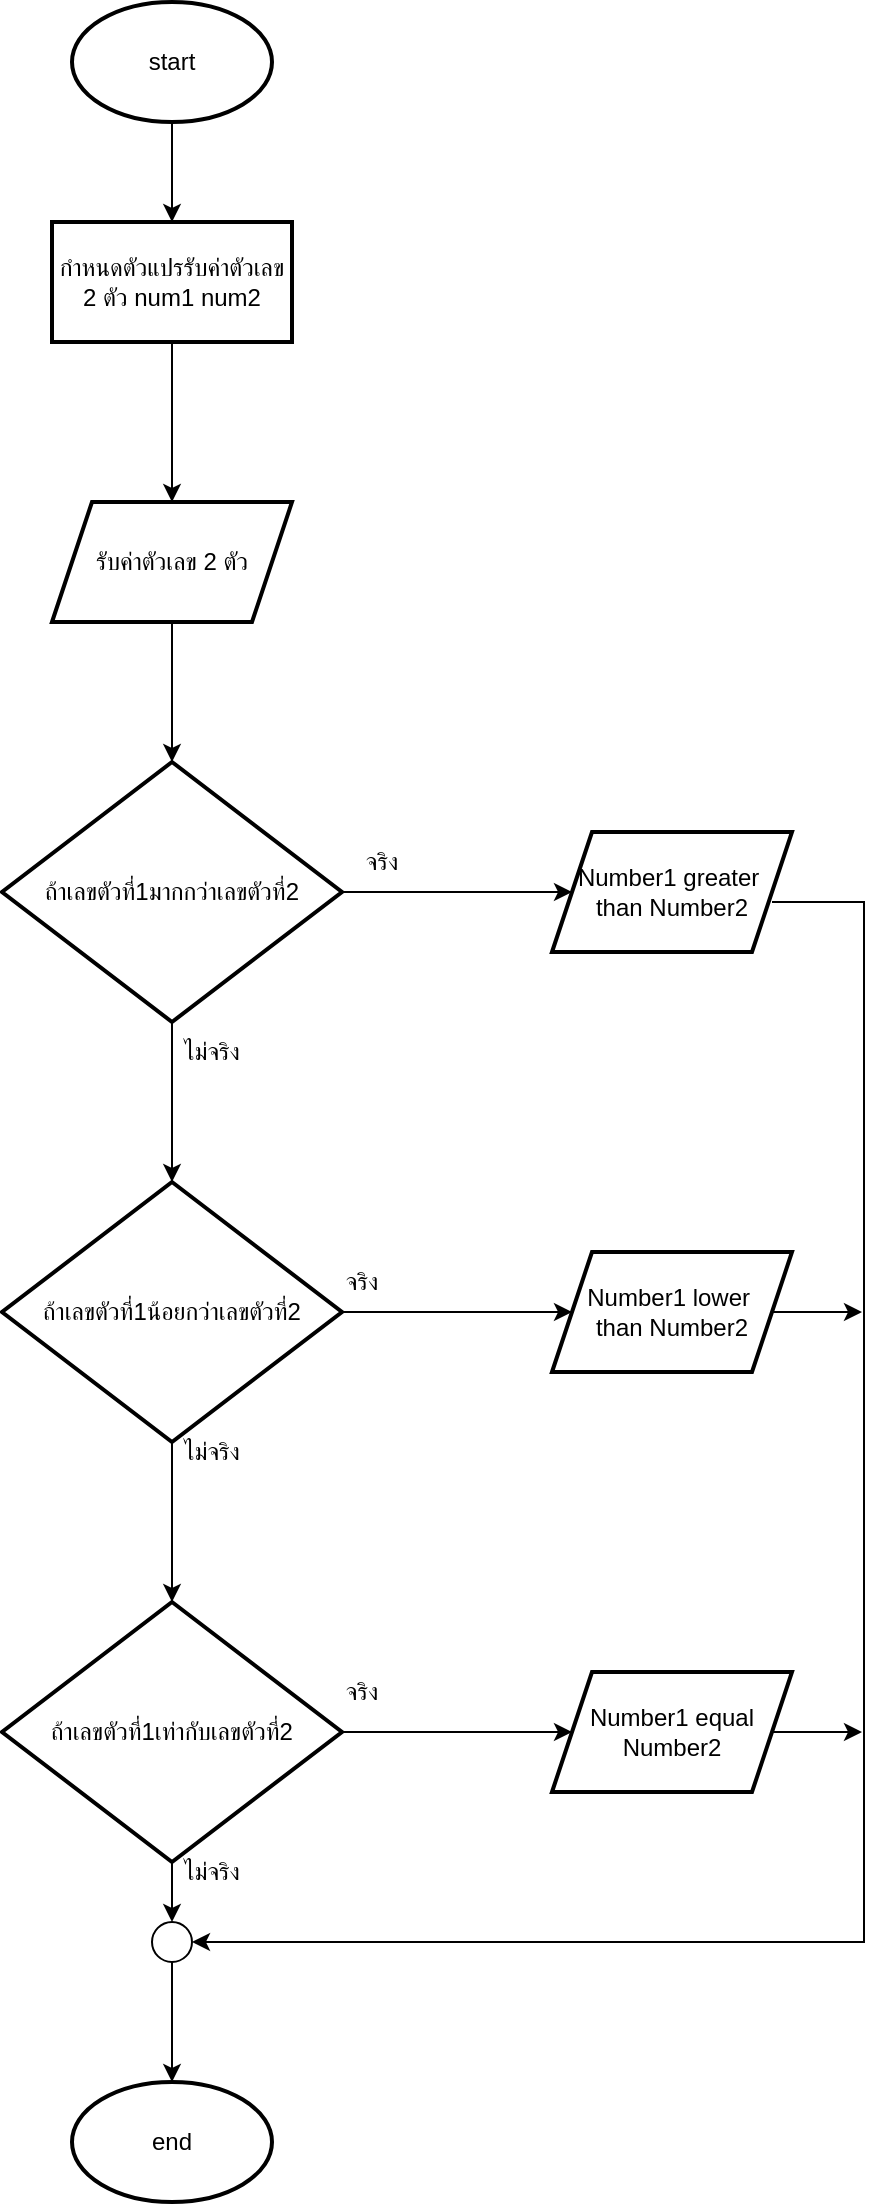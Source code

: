 <mxfile version="25.0.1">
  <diagram name="Page-1" id="rrSQDtcVreUXtDYsxOJq">
    <mxGraphModel dx="1135" dy="600" grid="1" gridSize="10" guides="1" tooltips="1" connect="1" arrows="1" fold="1" page="1" pageScale="1" pageWidth="850" pageHeight="1100" math="0" shadow="0">
      <root>
        <mxCell id="0" />
        <mxCell id="1" parent="0" />
        <mxCell id="f80_ZcXkbbw9PW0osxAP-3" value="" style="edgeStyle=orthogonalEdgeStyle;rounded=0;orthogonalLoop=1;jettySize=auto;html=1;" edge="1" parent="1" source="f80_ZcXkbbw9PW0osxAP-1" target="f80_ZcXkbbw9PW0osxAP-2">
          <mxGeometry relative="1" as="geometry" />
        </mxCell>
        <mxCell id="f80_ZcXkbbw9PW0osxAP-1" value="start" style="strokeWidth=2;html=1;shape=mxgraph.flowchart.start_1;whiteSpace=wrap;" vertex="1" parent="1">
          <mxGeometry x="375" y="110" width="100" height="60" as="geometry" />
        </mxCell>
        <mxCell id="f80_ZcXkbbw9PW0osxAP-5" value="" style="edgeStyle=orthogonalEdgeStyle;rounded=0;orthogonalLoop=1;jettySize=auto;html=1;" edge="1" parent="1" source="f80_ZcXkbbw9PW0osxAP-2" target="f80_ZcXkbbw9PW0osxAP-4">
          <mxGeometry relative="1" as="geometry" />
        </mxCell>
        <mxCell id="f80_ZcXkbbw9PW0osxAP-2" value="กำหนดตัวแปรรับค่าตัวเลข 2 ตัว num1 num2" style="whiteSpace=wrap;html=1;strokeWidth=2;" vertex="1" parent="1">
          <mxGeometry x="365" y="220" width="120" height="60" as="geometry" />
        </mxCell>
        <mxCell id="f80_ZcXkbbw9PW0osxAP-7" value="" style="edgeStyle=orthogonalEdgeStyle;rounded=0;orthogonalLoop=1;jettySize=auto;html=1;" edge="1" parent="1" source="f80_ZcXkbbw9PW0osxAP-4" target="f80_ZcXkbbw9PW0osxAP-6">
          <mxGeometry relative="1" as="geometry" />
        </mxCell>
        <mxCell id="f80_ZcXkbbw9PW0osxAP-4" value="รับค่าตัวเลข 2 ตัว" style="shape=parallelogram;perimeter=parallelogramPerimeter;whiteSpace=wrap;html=1;fixedSize=1;strokeWidth=2;" vertex="1" parent="1">
          <mxGeometry x="365" y="360" width="120" height="60" as="geometry" />
        </mxCell>
        <mxCell id="f80_ZcXkbbw9PW0osxAP-9" value="" style="edgeStyle=orthogonalEdgeStyle;rounded=0;orthogonalLoop=1;jettySize=auto;html=1;" edge="1" parent="1" source="f80_ZcXkbbw9PW0osxAP-6" target="f80_ZcXkbbw9PW0osxAP-8">
          <mxGeometry relative="1" as="geometry" />
        </mxCell>
        <mxCell id="f80_ZcXkbbw9PW0osxAP-11" value="" style="edgeStyle=orthogonalEdgeStyle;rounded=0;orthogonalLoop=1;jettySize=auto;html=1;" edge="1" parent="1" source="f80_ZcXkbbw9PW0osxAP-6" target="f80_ZcXkbbw9PW0osxAP-10">
          <mxGeometry relative="1" as="geometry" />
        </mxCell>
        <mxCell id="f80_ZcXkbbw9PW0osxAP-6" value="ถ้าเลขตัวที่1มากกว่าเลขตัวที่2" style="rhombus;whiteSpace=wrap;html=1;strokeWidth=2;" vertex="1" parent="1">
          <mxGeometry x="340" y="490" width="170" height="130" as="geometry" />
        </mxCell>
        <mxCell id="f80_ZcXkbbw9PW0osxAP-18" style="edgeStyle=orthogonalEdgeStyle;rounded=0;orthogonalLoop=1;jettySize=auto;html=1;entryX=1;entryY=0.5;entryDx=0;entryDy=0;entryPerimeter=0;" edge="1" parent="1" target="f80_ZcXkbbw9PW0osxAP-23">
          <mxGeometry relative="1" as="geometry">
            <mxPoint x="450" y="1080" as="targetPoint" />
            <mxPoint x="725" y="560.0" as="sourcePoint" />
            <Array as="points">
              <mxPoint x="771" y="560" />
              <mxPoint x="771" y="1080" />
            </Array>
          </mxGeometry>
        </mxCell>
        <mxCell id="f80_ZcXkbbw9PW0osxAP-8" value="Number1 greater&amp;nbsp;&lt;div&gt;than Number2&lt;/div&gt;" style="shape=parallelogram;perimeter=parallelogramPerimeter;whiteSpace=wrap;html=1;fixedSize=1;strokeWidth=2;" vertex="1" parent="1">
          <mxGeometry x="615" y="525" width="120" height="60" as="geometry" />
        </mxCell>
        <mxCell id="f80_ZcXkbbw9PW0osxAP-13" value="" style="edgeStyle=orthogonalEdgeStyle;rounded=0;orthogonalLoop=1;jettySize=auto;html=1;" edge="1" parent="1" source="f80_ZcXkbbw9PW0osxAP-10" target="f80_ZcXkbbw9PW0osxAP-12">
          <mxGeometry relative="1" as="geometry" />
        </mxCell>
        <mxCell id="f80_ZcXkbbw9PW0osxAP-15" value="" style="edgeStyle=orthogonalEdgeStyle;rounded=0;orthogonalLoop=1;jettySize=auto;html=1;" edge="1" parent="1" source="f80_ZcXkbbw9PW0osxAP-10" target="f80_ZcXkbbw9PW0osxAP-14">
          <mxGeometry relative="1" as="geometry" />
        </mxCell>
        <mxCell id="f80_ZcXkbbw9PW0osxAP-10" value="ถ้าเลขตัวที่1น้อยกว่าเลขตัวที่2" style="rhombus;whiteSpace=wrap;html=1;strokeWidth=2;" vertex="1" parent="1">
          <mxGeometry x="340" y="700" width="170" height="130" as="geometry" />
        </mxCell>
        <mxCell id="f80_ZcXkbbw9PW0osxAP-30" style="edgeStyle=orthogonalEdgeStyle;rounded=0;orthogonalLoop=1;jettySize=auto;html=1;" edge="1" parent="1" source="f80_ZcXkbbw9PW0osxAP-12">
          <mxGeometry relative="1" as="geometry">
            <mxPoint x="770" y="765" as="targetPoint" />
          </mxGeometry>
        </mxCell>
        <mxCell id="f80_ZcXkbbw9PW0osxAP-12" value="Number1 lower&amp;nbsp;&lt;div&gt;than Number2&lt;/div&gt;" style="shape=parallelogram;perimeter=parallelogramPerimeter;whiteSpace=wrap;html=1;fixedSize=1;strokeWidth=2;" vertex="1" parent="1">
          <mxGeometry x="615" y="735" width="120" height="60" as="geometry" />
        </mxCell>
        <mxCell id="f80_ZcXkbbw9PW0osxAP-17" value="" style="edgeStyle=orthogonalEdgeStyle;rounded=0;orthogonalLoop=1;jettySize=auto;html=1;" edge="1" parent="1" source="f80_ZcXkbbw9PW0osxAP-14" target="f80_ZcXkbbw9PW0osxAP-16">
          <mxGeometry relative="1" as="geometry" />
        </mxCell>
        <mxCell id="f80_ZcXkbbw9PW0osxAP-14" value="ถ้าเลขตัวที่1เท่ากับเลขตัวที่2" style="rhombus;whiteSpace=wrap;html=1;strokeWidth=2;" vertex="1" parent="1">
          <mxGeometry x="340" y="910" width="170" height="130" as="geometry" />
        </mxCell>
        <mxCell id="f80_ZcXkbbw9PW0osxAP-31" style="edgeStyle=orthogonalEdgeStyle;rounded=0;orthogonalLoop=1;jettySize=auto;html=1;" edge="1" parent="1" source="f80_ZcXkbbw9PW0osxAP-16">
          <mxGeometry relative="1" as="geometry">
            <mxPoint x="770" y="975" as="targetPoint" />
          </mxGeometry>
        </mxCell>
        <mxCell id="f80_ZcXkbbw9PW0osxAP-16" value="Number1 equal Number2" style="shape=parallelogram;perimeter=parallelogramPerimeter;whiteSpace=wrap;html=1;fixedSize=1;strokeWidth=2;" vertex="1" parent="1">
          <mxGeometry x="615" y="945" width="120" height="60" as="geometry" />
        </mxCell>
        <mxCell id="f80_ZcXkbbw9PW0osxAP-21" value="end" style="strokeWidth=2;html=1;shape=mxgraph.flowchart.start_1;whiteSpace=wrap;" vertex="1" parent="1">
          <mxGeometry x="375" y="1150" width="100" height="60" as="geometry" />
        </mxCell>
        <mxCell id="f80_ZcXkbbw9PW0osxAP-23" value="" style="verticalLabelPosition=bottom;verticalAlign=top;html=1;shape=mxgraph.flowchart.on-page_reference;" vertex="1" parent="1">
          <mxGeometry x="415" y="1070" width="20" height="20" as="geometry" />
        </mxCell>
        <mxCell id="f80_ZcXkbbw9PW0osxAP-27" style="edgeStyle=orthogonalEdgeStyle;rounded=0;orthogonalLoop=1;jettySize=auto;html=1;entryX=0.5;entryY=0;entryDx=0;entryDy=0;entryPerimeter=0;" edge="1" parent="1" source="f80_ZcXkbbw9PW0osxAP-14" target="f80_ZcXkbbw9PW0osxAP-23">
          <mxGeometry relative="1" as="geometry" />
        </mxCell>
        <mxCell id="f80_ZcXkbbw9PW0osxAP-29" style="edgeStyle=orthogonalEdgeStyle;rounded=0;orthogonalLoop=1;jettySize=auto;html=1;entryX=0.5;entryY=0;entryDx=0;entryDy=0;entryPerimeter=0;" edge="1" parent="1" source="f80_ZcXkbbw9PW0osxAP-23" target="f80_ZcXkbbw9PW0osxAP-21">
          <mxGeometry relative="1" as="geometry" />
        </mxCell>
        <mxCell id="f80_ZcXkbbw9PW0osxAP-32" value="จริง" style="text;html=1;align=center;verticalAlign=middle;whiteSpace=wrap;rounded=0;" vertex="1" parent="1">
          <mxGeometry x="500" y="525" width="60" height="30" as="geometry" />
        </mxCell>
        <mxCell id="f80_ZcXkbbw9PW0osxAP-33" value="จริง" style="text;html=1;align=center;verticalAlign=middle;whiteSpace=wrap;rounded=0;" vertex="1" parent="1">
          <mxGeometry x="490" y="735" width="60" height="30" as="geometry" />
        </mxCell>
        <mxCell id="f80_ZcXkbbw9PW0osxAP-34" value="จริง" style="text;html=1;align=center;verticalAlign=middle;whiteSpace=wrap;rounded=0;" vertex="1" parent="1">
          <mxGeometry x="490" y="940" width="60" height="30" as="geometry" />
        </mxCell>
        <mxCell id="f80_ZcXkbbw9PW0osxAP-35" value="ไม่จริง" style="text;html=1;align=center;verticalAlign=middle;whiteSpace=wrap;rounded=0;" vertex="1" parent="1">
          <mxGeometry x="415" y="620" width="60" height="30" as="geometry" />
        </mxCell>
        <mxCell id="f80_ZcXkbbw9PW0osxAP-37" value="ไม่จริง" style="text;html=1;align=center;verticalAlign=middle;whiteSpace=wrap;rounded=0;" vertex="1" parent="1">
          <mxGeometry x="415" y="820" width="60" height="30" as="geometry" />
        </mxCell>
        <mxCell id="f80_ZcXkbbw9PW0osxAP-38" value="ไม่จริง" style="text;html=1;align=center;verticalAlign=middle;whiteSpace=wrap;rounded=0;" vertex="1" parent="1">
          <mxGeometry x="415" y="1030" width="60" height="30" as="geometry" />
        </mxCell>
      </root>
    </mxGraphModel>
  </diagram>
</mxfile>
